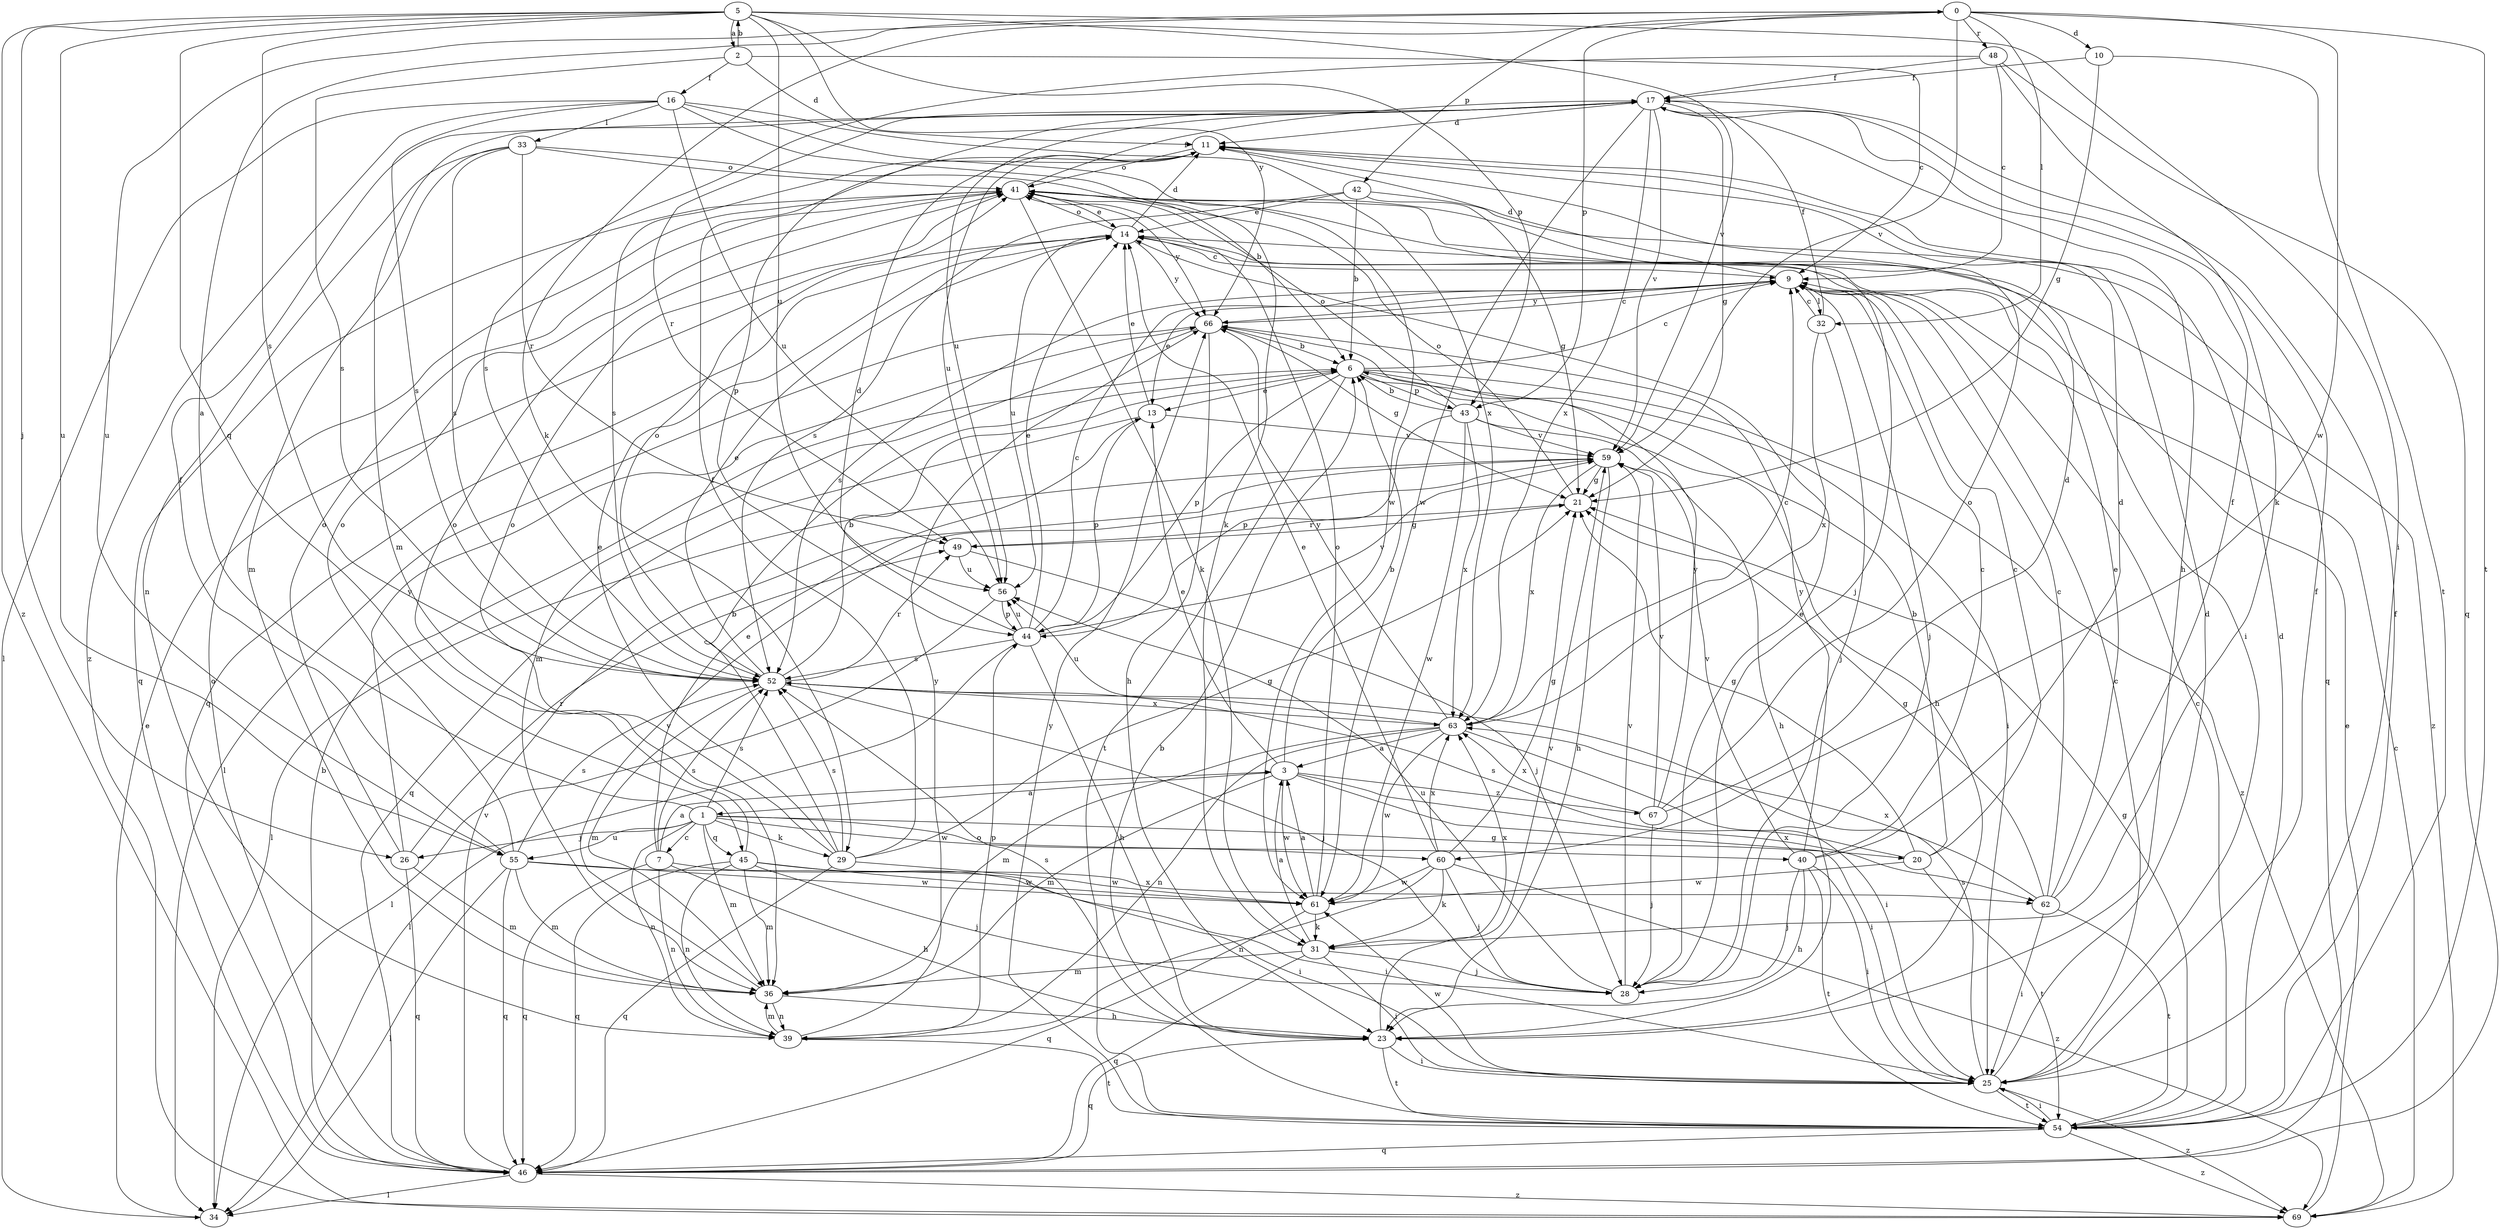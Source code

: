 strict digraph  {
0;
1;
2;
3;
5;
6;
7;
9;
10;
11;
13;
14;
16;
17;
20;
21;
23;
25;
26;
28;
29;
31;
32;
33;
34;
36;
39;
40;
41;
42;
43;
44;
45;
46;
48;
49;
52;
54;
55;
56;
59;
60;
61;
62;
63;
66;
67;
69;
0 -> 10  [label=d];
0 -> 29  [label=k];
0 -> 32  [label=l];
0 -> 42  [label=p];
0 -> 43  [label=p];
0 -> 48  [label=r];
0 -> 54  [label=t];
0 -> 55  [label=u];
0 -> 59  [label=v];
0 -> 60  [label=w];
1 -> 0  [label=a];
1 -> 7  [label=c];
1 -> 20  [label=g];
1 -> 26  [label=j];
1 -> 29  [label=k];
1 -> 36  [label=m];
1 -> 39  [label=n];
1 -> 40  [label=o];
1 -> 45  [label=q];
1 -> 52  [label=s];
1 -> 55  [label=u];
1 -> 60  [label=w];
2 -> 5  [label=b];
2 -> 9  [label=c];
2 -> 11  [label=d];
2 -> 16  [label=f];
2 -> 52  [label=s];
3 -> 1  [label=a];
3 -> 6  [label=b];
3 -> 13  [label=e];
3 -> 25  [label=i];
3 -> 36  [label=m];
3 -> 61  [label=w];
3 -> 62  [label=x];
3 -> 67  [label=z];
5 -> 2  [label=a];
5 -> 25  [label=i];
5 -> 26  [label=j];
5 -> 43  [label=p];
5 -> 45  [label=q];
5 -> 52  [label=s];
5 -> 55  [label=u];
5 -> 56  [label=u];
5 -> 59  [label=v];
5 -> 66  [label=y];
5 -> 69  [label=z];
6 -> 9  [label=c];
6 -> 13  [label=e];
6 -> 23  [label=h];
6 -> 25  [label=i];
6 -> 43  [label=p];
6 -> 44  [label=p];
6 -> 54  [label=t];
6 -> 69  [label=z];
7 -> 3  [label=a];
7 -> 13  [label=e];
7 -> 23  [label=h];
7 -> 39  [label=n];
7 -> 46  [label=q];
7 -> 52  [label=s];
7 -> 62  [label=x];
9 -> 11  [label=d];
9 -> 13  [label=e];
9 -> 28  [label=j];
9 -> 32  [label=l];
9 -> 52  [label=s];
9 -> 66  [label=y];
10 -> 17  [label=f];
10 -> 21  [label=g];
10 -> 54  [label=t];
11 -> 41  [label=o];
11 -> 44  [label=p];
11 -> 52  [label=s];
11 -> 56  [label=u];
13 -> 14  [label=e];
13 -> 44  [label=p];
13 -> 46  [label=q];
13 -> 59  [label=v];
14 -> 9  [label=c];
14 -> 11  [label=d];
14 -> 41  [label=o];
14 -> 46  [label=q];
14 -> 56  [label=u];
14 -> 66  [label=y];
14 -> 69  [label=z];
16 -> 31  [label=k];
16 -> 33  [label=l];
16 -> 34  [label=l];
16 -> 52  [label=s];
16 -> 56  [label=u];
16 -> 61  [label=w];
16 -> 63  [label=x];
16 -> 69  [label=z];
17 -> 11  [label=d];
17 -> 21  [label=g];
17 -> 23  [label=h];
17 -> 36  [label=m];
17 -> 49  [label=r];
17 -> 56  [label=u];
17 -> 59  [label=v];
17 -> 61  [label=w];
17 -> 63  [label=x];
20 -> 6  [label=b];
20 -> 9  [label=c];
20 -> 21  [label=g];
20 -> 52  [label=s];
20 -> 54  [label=t];
20 -> 61  [label=w];
21 -> 41  [label=o];
21 -> 49  [label=r];
23 -> 25  [label=i];
23 -> 46  [label=q];
23 -> 52  [label=s];
23 -> 54  [label=t];
23 -> 59  [label=v];
25 -> 9  [label=c];
25 -> 11  [label=d];
25 -> 17  [label=f];
25 -> 52  [label=s];
25 -> 54  [label=t];
25 -> 61  [label=w];
25 -> 69  [label=z];
26 -> 36  [label=m];
26 -> 41  [label=o];
26 -> 46  [label=q];
26 -> 49  [label=r];
26 -> 66  [label=y];
28 -> 14  [label=e];
28 -> 56  [label=u];
28 -> 59  [label=v];
29 -> 6  [label=b];
29 -> 14  [label=e];
29 -> 17  [label=f];
29 -> 21  [label=g];
29 -> 41  [label=o];
29 -> 46  [label=q];
29 -> 52  [label=s];
29 -> 61  [label=w];
31 -> 3  [label=a];
31 -> 25  [label=i];
31 -> 28  [label=j];
31 -> 36  [label=m];
31 -> 46  [label=q];
31 -> 63  [label=x];
32 -> 9  [label=c];
32 -> 17  [label=f];
32 -> 28  [label=j];
32 -> 63  [label=x];
33 -> 6  [label=b];
33 -> 36  [label=m];
33 -> 39  [label=n];
33 -> 41  [label=o];
33 -> 49  [label=r];
33 -> 52  [label=s];
34 -> 14  [label=e];
36 -> 23  [label=h];
36 -> 39  [label=n];
36 -> 59  [label=v];
39 -> 36  [label=m];
39 -> 44  [label=p];
39 -> 54  [label=t];
39 -> 66  [label=y];
40 -> 9  [label=c];
40 -> 11  [label=d];
40 -> 23  [label=h];
40 -> 25  [label=i];
40 -> 28  [label=j];
40 -> 54  [label=t];
40 -> 59  [label=v];
40 -> 66  [label=y];
41 -> 14  [label=e];
41 -> 17  [label=f];
41 -> 25  [label=i];
41 -> 28  [label=j];
41 -> 31  [label=k];
41 -> 46  [label=q];
41 -> 66  [label=y];
42 -> 6  [label=b];
42 -> 14  [label=e];
42 -> 21  [label=g];
42 -> 46  [label=q];
42 -> 52  [label=s];
43 -> 6  [label=b];
43 -> 23  [label=h];
43 -> 41  [label=o];
43 -> 44  [label=p];
43 -> 59  [label=v];
43 -> 61  [label=w];
43 -> 63  [label=x];
44 -> 9  [label=c];
44 -> 11  [label=d];
44 -> 14  [label=e];
44 -> 23  [label=h];
44 -> 34  [label=l];
44 -> 52  [label=s];
44 -> 56  [label=u];
44 -> 59  [label=v];
45 -> 25  [label=i];
45 -> 28  [label=j];
45 -> 36  [label=m];
45 -> 39  [label=n];
45 -> 41  [label=o];
45 -> 46  [label=q];
45 -> 61  [label=w];
46 -> 6  [label=b];
46 -> 34  [label=l];
46 -> 41  [label=o];
46 -> 59  [label=v];
46 -> 69  [label=z];
48 -> 9  [label=c];
48 -> 17  [label=f];
48 -> 31  [label=k];
48 -> 46  [label=q];
48 -> 52  [label=s];
49 -> 21  [label=g];
49 -> 28  [label=j];
49 -> 56  [label=u];
52 -> 6  [label=b];
52 -> 14  [label=e];
52 -> 28  [label=j];
52 -> 36  [label=m];
52 -> 41  [label=o];
52 -> 49  [label=r];
52 -> 63  [label=x];
54 -> 6  [label=b];
54 -> 9  [label=c];
54 -> 11  [label=d];
54 -> 17  [label=f];
54 -> 21  [label=g];
54 -> 25  [label=i];
54 -> 46  [label=q];
54 -> 66  [label=y];
54 -> 69  [label=z];
55 -> 17  [label=f];
55 -> 25  [label=i];
55 -> 34  [label=l];
55 -> 36  [label=m];
55 -> 41  [label=o];
55 -> 46  [label=q];
55 -> 52  [label=s];
55 -> 61  [label=w];
56 -> 34  [label=l];
56 -> 44  [label=p];
59 -> 21  [label=g];
59 -> 23  [label=h];
59 -> 34  [label=l];
59 -> 63  [label=x];
60 -> 14  [label=e];
60 -> 21  [label=g];
60 -> 28  [label=j];
60 -> 31  [label=k];
60 -> 39  [label=n];
60 -> 61  [label=w];
60 -> 63  [label=x];
60 -> 69  [label=z];
61 -> 3  [label=a];
61 -> 31  [label=k];
61 -> 41  [label=o];
61 -> 46  [label=q];
62 -> 9  [label=c];
62 -> 14  [label=e];
62 -> 17  [label=f];
62 -> 21  [label=g];
62 -> 25  [label=i];
62 -> 54  [label=t];
62 -> 63  [label=x];
63 -> 3  [label=a];
63 -> 9  [label=c];
63 -> 25  [label=i];
63 -> 36  [label=m];
63 -> 39  [label=n];
63 -> 56  [label=u];
63 -> 61  [label=w];
63 -> 66  [label=y];
66 -> 6  [label=b];
66 -> 9  [label=c];
66 -> 21  [label=g];
66 -> 23  [label=h];
66 -> 34  [label=l];
66 -> 36  [label=m];
67 -> 11  [label=d];
67 -> 28  [label=j];
67 -> 41  [label=o];
67 -> 59  [label=v];
67 -> 63  [label=x];
67 -> 66  [label=y];
69 -> 9  [label=c];
69 -> 14  [label=e];
}
